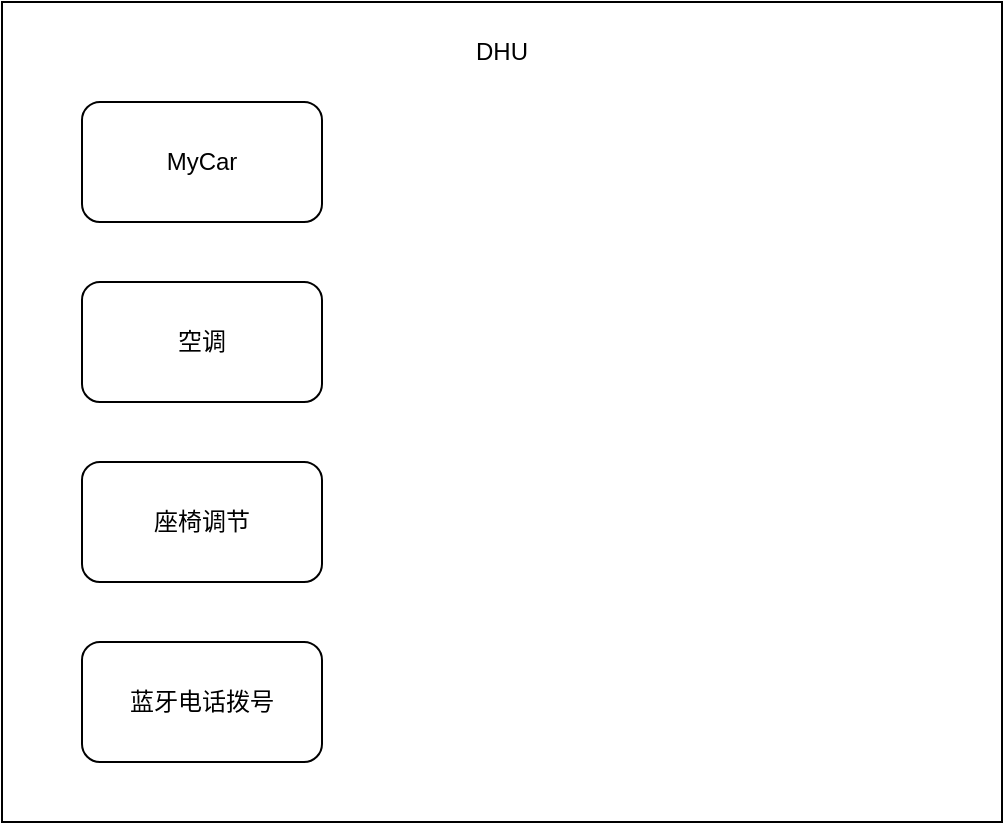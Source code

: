 <mxfile version="24.9.0">
  <diagram name="第 1 页" id="WmONZ3xXJFjdB8CoNXo5">
    <mxGraphModel dx="794" dy="394" grid="1" gridSize="10" guides="1" tooltips="1" connect="1" arrows="1" fold="1" page="1" pageScale="1" pageWidth="827" pageHeight="1169" math="0" shadow="0">
      <root>
        <mxCell id="0" />
        <mxCell id="1" parent="0" />
        <mxCell id="SMfCLs3vjRdmeznLQC95-5" value="" style="rounded=0;whiteSpace=wrap;html=1;" vertex="1" parent="1">
          <mxGeometry x="110" y="20" width="500" height="410" as="geometry" />
        </mxCell>
        <mxCell id="SMfCLs3vjRdmeznLQC95-1" value="MyCar" style="rounded=1;whiteSpace=wrap;html=1;" vertex="1" parent="1">
          <mxGeometry x="150" y="70" width="120" height="60" as="geometry" />
        </mxCell>
        <mxCell id="SMfCLs3vjRdmeznLQC95-2" value="空调" style="rounded=1;whiteSpace=wrap;html=1;" vertex="1" parent="1">
          <mxGeometry x="150" y="160" width="120" height="60" as="geometry" />
        </mxCell>
        <mxCell id="SMfCLs3vjRdmeznLQC95-3" value="座椅调节" style="rounded=1;whiteSpace=wrap;html=1;" vertex="1" parent="1">
          <mxGeometry x="150" y="250" width="120" height="60" as="geometry" />
        </mxCell>
        <mxCell id="SMfCLs3vjRdmeznLQC95-4" value="蓝牙电话拨号" style="rounded=1;whiteSpace=wrap;html=1;" vertex="1" parent="1">
          <mxGeometry x="150" y="340" width="120" height="60" as="geometry" />
        </mxCell>
        <mxCell id="SMfCLs3vjRdmeznLQC95-6" value="&lt;div&gt;DHU&lt;/div&gt;" style="text;html=1;align=center;verticalAlign=middle;whiteSpace=wrap;rounded=0;" vertex="1" parent="1">
          <mxGeometry x="330" y="30" width="60" height="30" as="geometry" />
        </mxCell>
      </root>
    </mxGraphModel>
  </diagram>
</mxfile>
